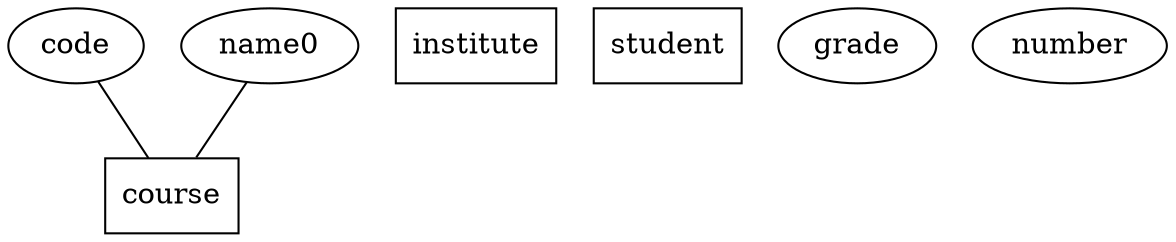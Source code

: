 graph graph_48
{
	node
	[
		shape = box
	]
	course;
	institute;
	student;
	node
	[
		shape = ellipse
	]
	{
	}
	code;
	grade;
	number;
	name0 -- course;
	code -- course;
	fontsize = 20;
}
